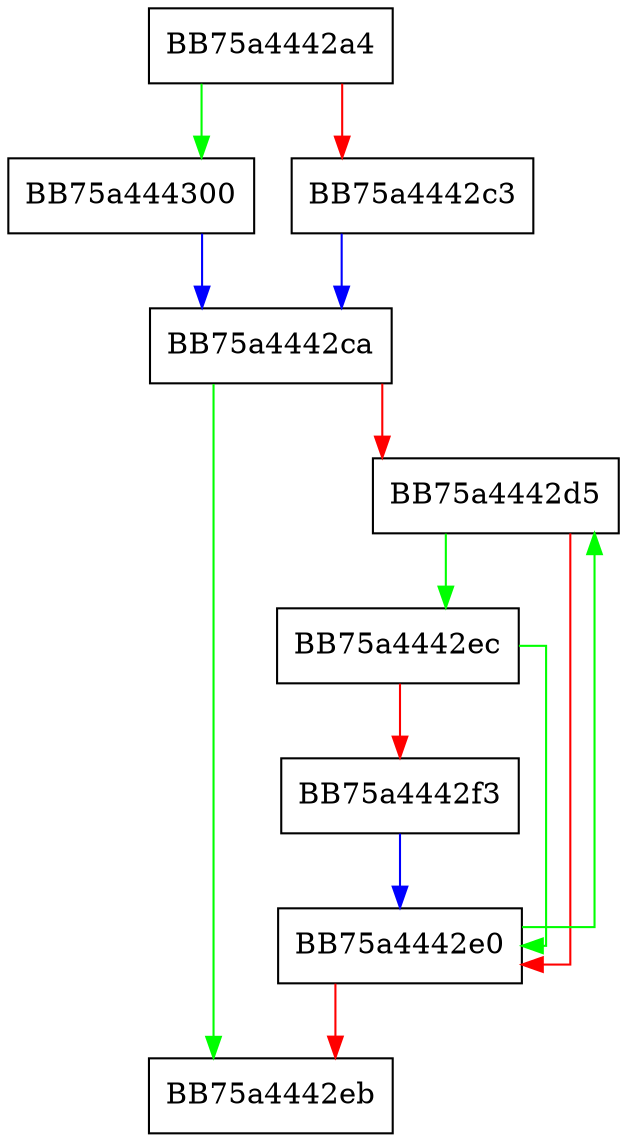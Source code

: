 digraph invd_write_range {
  node [shape="box"];
  graph [splines=ortho];
  BB75a4442a4 -> BB75a444300 [color="green"];
  BB75a4442a4 -> BB75a4442c3 [color="red"];
  BB75a4442c3 -> BB75a4442ca [color="blue"];
  BB75a4442ca -> BB75a4442eb [color="green"];
  BB75a4442ca -> BB75a4442d5 [color="red"];
  BB75a4442d5 -> BB75a4442ec [color="green"];
  BB75a4442d5 -> BB75a4442e0 [color="red"];
  BB75a4442e0 -> BB75a4442d5 [color="green"];
  BB75a4442e0 -> BB75a4442eb [color="red"];
  BB75a4442ec -> BB75a4442e0 [color="green"];
  BB75a4442ec -> BB75a4442f3 [color="red"];
  BB75a4442f3 -> BB75a4442e0 [color="blue"];
  BB75a444300 -> BB75a4442ca [color="blue"];
}